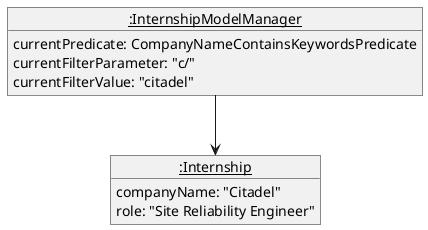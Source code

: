 @startuml
object "<u>:InternshipModelManager" as IL {
  currentPredicate: CompanyNameContainsKeywordsPredicate
  currentFilterParameter: "c/"
  currentFilterValue: "citadel"

}

object "<u>:Internship" as I1 {
  companyName: "Citadel"
  role: "Site Reliability Engineer"
}

IL -down-> I1

@enduml
